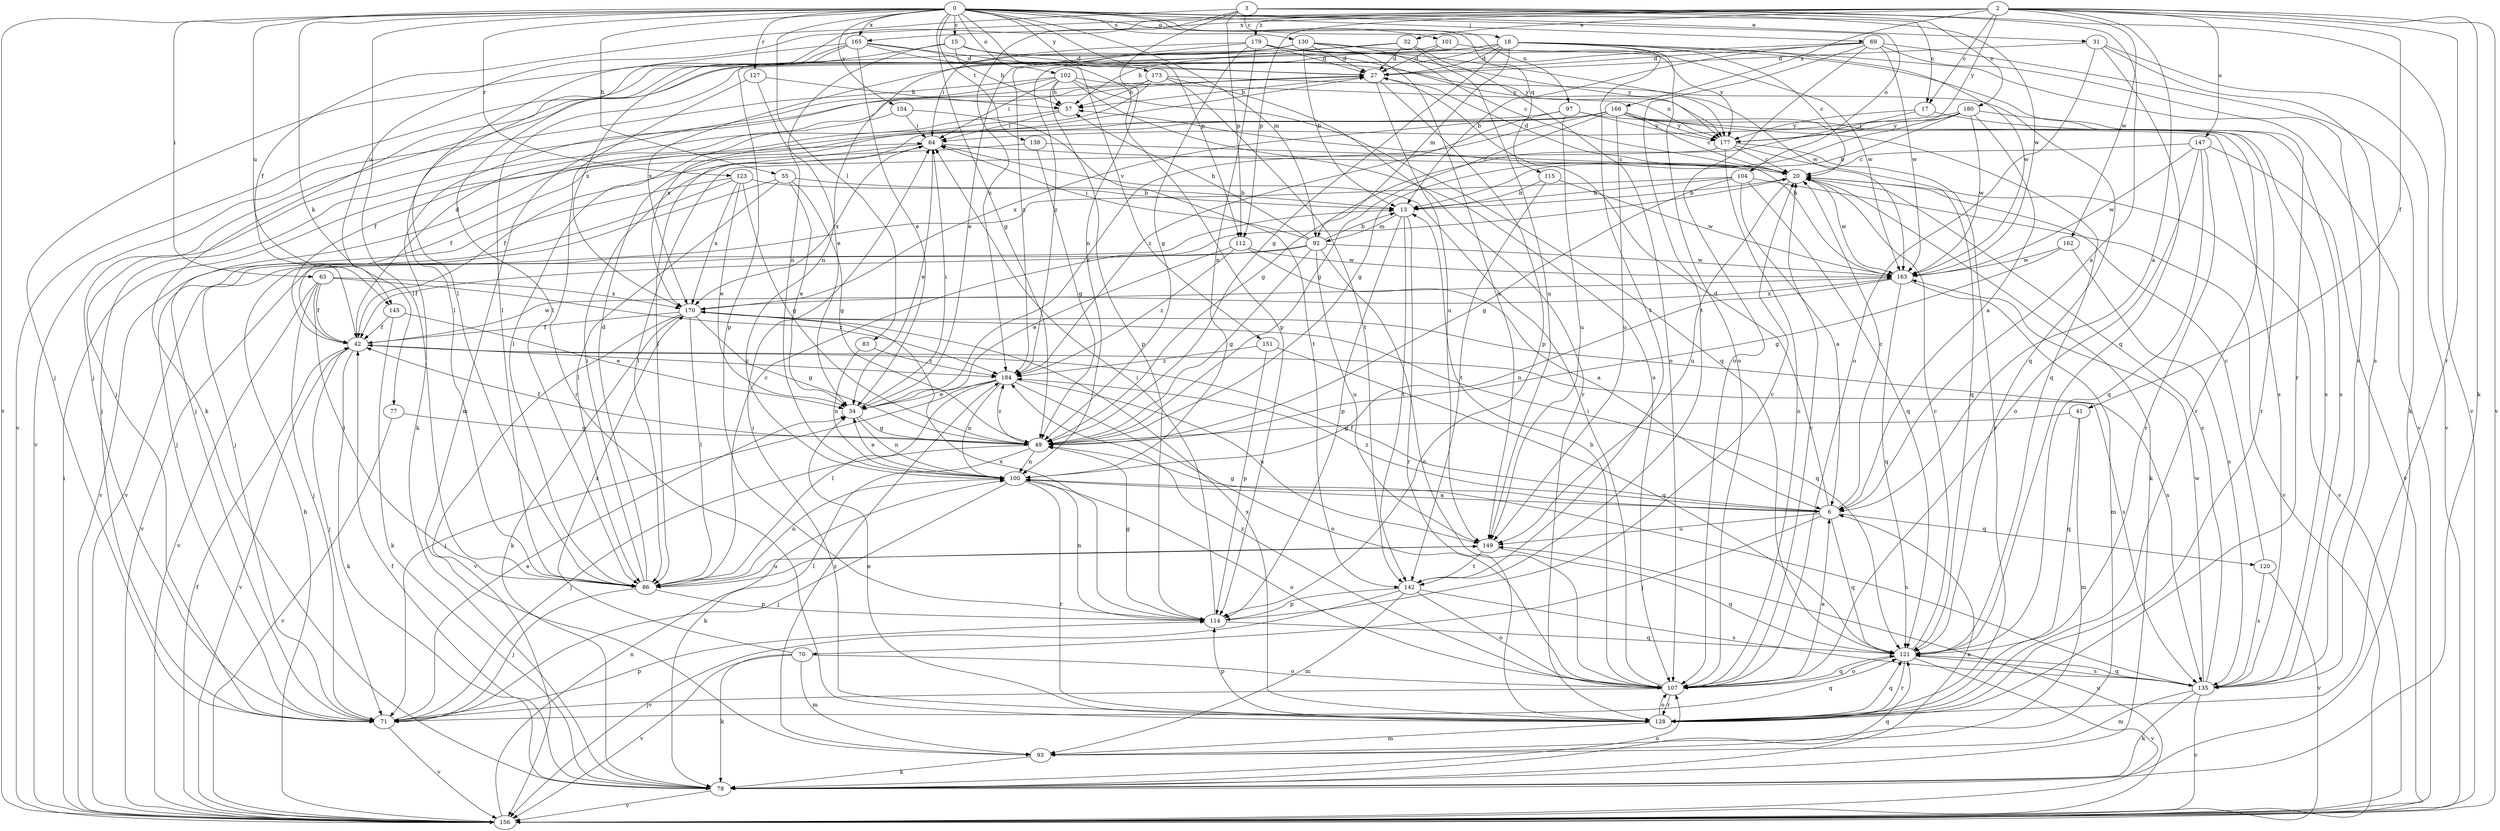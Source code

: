 strict digraph  {
0;
2;
3;
6;
13;
15;
17;
18;
20;
27;
31;
32;
34;
41;
42;
49;
55;
57;
63;
64;
69;
70;
71;
77;
78;
83;
86;
92;
93;
97;
100;
101;
102;
104;
107;
112;
114;
115;
120;
121;
123;
127;
128;
130;
135;
138;
142;
145;
147;
149;
151;
154;
156;
162;
163;
165;
166;
170;
173;
177;
179;
180;
184;
0 -> 15  [label=c];
0 -> 17  [label=c];
0 -> 31  [label=e];
0 -> 49  [label=g];
0 -> 55  [label=h];
0 -> 63  [label=i];
0 -> 69  [label=j];
0 -> 77  [label=k];
0 -> 83  [label=l];
0 -> 86  [label=l];
0 -> 92  [label=m];
0 -> 97  [label=n];
0 -> 101  [label=o];
0 -> 102  [label=o];
0 -> 104  [label=o];
0 -> 112  [label=p];
0 -> 115  [label=q];
0 -> 123  [label=r];
0 -> 127  [label=r];
0 -> 130  [label=s];
0 -> 138  [label=t];
0 -> 145  [label=u];
0 -> 151  [label=v];
0 -> 154  [label=v];
0 -> 156  [label=v];
0 -> 165  [label=x];
0 -> 173  [label=y];
2 -> 6  [label=a];
2 -> 17  [label=c];
2 -> 32  [label=e];
2 -> 41  [label=f];
2 -> 78  [label=k];
2 -> 86  [label=l];
2 -> 112  [label=p];
2 -> 128  [label=r];
2 -> 145  [label=u];
2 -> 147  [label=u];
2 -> 156  [label=v];
2 -> 162  [label=w];
2 -> 165  [label=x];
2 -> 166  [label=x];
2 -> 177  [label=y];
2 -> 179  [label=z];
3 -> 6  [label=a];
3 -> 18  [label=c];
3 -> 42  [label=f];
3 -> 100  [label=n];
3 -> 112  [label=p];
3 -> 156  [label=v];
3 -> 163  [label=w];
3 -> 180  [label=z];
3 -> 184  [label=z];
6 -> 20  [label=c];
6 -> 27  [label=d];
6 -> 42  [label=f];
6 -> 49  [label=g];
6 -> 70  [label=j];
6 -> 120  [label=q];
6 -> 121  [label=q];
6 -> 149  [label=u];
6 -> 184  [label=z];
13 -> 92  [label=m];
13 -> 114  [label=p];
13 -> 128  [label=r];
13 -> 142  [label=t];
15 -> 27  [label=d];
15 -> 57  [label=h];
15 -> 100  [label=n];
15 -> 114  [label=p];
15 -> 177  [label=y];
17 -> 49  [label=g];
17 -> 128  [label=r];
17 -> 177  [label=y];
18 -> 20  [label=c];
18 -> 27  [label=d];
18 -> 49  [label=g];
18 -> 71  [label=j];
18 -> 92  [label=m];
18 -> 107  [label=o];
18 -> 142  [label=t];
18 -> 156  [label=v];
18 -> 163  [label=w];
18 -> 170  [label=x];
18 -> 184  [label=z];
20 -> 13  [label=b];
20 -> 27  [label=d];
20 -> 78  [label=k];
20 -> 149  [label=u];
20 -> 156  [label=v];
20 -> 163  [label=w];
27 -> 57  [label=h];
27 -> 71  [label=j];
27 -> 114  [label=p];
27 -> 149  [label=u];
31 -> 27  [label=d];
31 -> 107  [label=o];
31 -> 121  [label=q];
31 -> 135  [label=s];
31 -> 156  [label=v];
32 -> 27  [label=d];
32 -> 57  [label=h];
32 -> 86  [label=l];
32 -> 107  [label=o];
32 -> 149  [label=u];
34 -> 49  [label=g];
34 -> 64  [label=i];
34 -> 100  [label=n];
41 -> 49  [label=g];
41 -> 93  [label=m];
41 -> 121  [label=q];
42 -> 27  [label=d];
42 -> 71  [label=j];
42 -> 78  [label=k];
42 -> 135  [label=s];
42 -> 156  [label=v];
42 -> 163  [label=w];
42 -> 184  [label=z];
49 -> 42  [label=f];
49 -> 71  [label=j];
49 -> 78  [label=k];
49 -> 100  [label=n];
49 -> 184  [label=z];
55 -> 13  [label=b];
55 -> 34  [label=e];
55 -> 49  [label=g];
55 -> 86  [label=l];
55 -> 156  [label=v];
57 -> 64  [label=i];
57 -> 71  [label=j];
63 -> 42  [label=f];
63 -> 71  [label=j];
63 -> 86  [label=l];
63 -> 156  [label=v];
63 -> 170  [label=x];
63 -> 184  [label=z];
64 -> 20  [label=c];
64 -> 34  [label=e];
64 -> 42  [label=f];
64 -> 170  [label=x];
69 -> 13  [label=b];
69 -> 27  [label=d];
69 -> 78  [label=k];
69 -> 86  [label=l];
69 -> 107  [label=o];
69 -> 135  [label=s];
69 -> 142  [label=t];
69 -> 163  [label=w];
70 -> 78  [label=k];
70 -> 93  [label=m];
70 -> 107  [label=o];
70 -> 156  [label=v];
70 -> 170  [label=x];
71 -> 34  [label=e];
71 -> 114  [label=p];
71 -> 121  [label=q];
71 -> 156  [label=v];
77 -> 49  [label=g];
77 -> 156  [label=v];
78 -> 6  [label=a];
78 -> 42  [label=f];
78 -> 107  [label=o];
78 -> 121  [label=q];
78 -> 156  [label=v];
83 -> 100  [label=n];
83 -> 184  [label=z];
86 -> 20  [label=c];
86 -> 27  [label=d];
86 -> 64  [label=i];
86 -> 71  [label=j];
86 -> 100  [label=n];
86 -> 114  [label=p];
86 -> 149  [label=u];
92 -> 13  [label=b];
92 -> 42  [label=f];
92 -> 49  [label=g];
92 -> 57  [label=h];
92 -> 64  [label=i];
92 -> 107  [label=o];
92 -> 149  [label=u];
92 -> 156  [label=v];
92 -> 163  [label=w];
93 -> 78  [label=k];
93 -> 184  [label=z];
97 -> 42  [label=f];
97 -> 135  [label=s];
97 -> 149  [label=u];
97 -> 177  [label=y];
97 -> 184  [label=z];
100 -> 6  [label=a];
100 -> 34  [label=e];
100 -> 71  [label=j];
100 -> 107  [label=o];
100 -> 128  [label=r];
101 -> 27  [label=d];
101 -> 163  [label=w];
101 -> 184  [label=z];
102 -> 57  [label=h];
102 -> 64  [label=i];
102 -> 93  [label=m];
102 -> 107  [label=o];
102 -> 114  [label=p];
102 -> 121  [label=q];
102 -> 156  [label=v];
102 -> 177  [label=n];
104 -> 6  [label=a];
104 -> 13  [label=b];
104 -> 49  [label=g];
104 -> 71  [label=j];
104 -> 121  [label=q];
104 -> 156  [label=v];
107 -> 6  [label=a];
107 -> 13  [label=b];
107 -> 20  [label=c];
107 -> 64  [label=i];
107 -> 71  [label=j];
107 -> 121  [label=q];
107 -> 128  [label=r];
107 -> 184  [label=z];
112 -> 6  [label=a];
112 -> 34  [label=e];
112 -> 163  [label=w];
112 -> 184  [label=z];
114 -> 20  [label=c];
114 -> 49  [label=g];
114 -> 64  [label=i];
114 -> 100  [label=n];
114 -> 121  [label=q];
114 -> 170  [label=x];
115 -> 13  [label=b];
115 -> 142  [label=t];
115 -> 163  [label=w];
120 -> 20  [label=c];
120 -> 135  [label=s];
120 -> 156  [label=v];
121 -> 20  [label=c];
121 -> 107  [label=o];
121 -> 128  [label=r];
121 -> 135  [label=s];
121 -> 156  [label=v];
123 -> 13  [label=b];
123 -> 34  [label=e];
123 -> 49  [label=g];
123 -> 71  [label=j];
123 -> 156  [label=v];
123 -> 170  [label=x];
127 -> 34  [label=e];
127 -> 57  [label=h];
127 -> 128  [label=r];
128 -> 34  [label=e];
128 -> 64  [label=i];
128 -> 93  [label=m];
128 -> 107  [label=o];
128 -> 114  [label=p];
128 -> 121  [label=q];
128 -> 170  [label=x];
130 -> 13  [label=b];
130 -> 20  [label=c];
130 -> 27  [label=d];
130 -> 78  [label=k];
130 -> 100  [label=n];
130 -> 149  [label=u];
130 -> 156  [label=v];
130 -> 177  [label=y];
135 -> 20  [label=c];
135 -> 78  [label=k];
135 -> 93  [label=m];
135 -> 100  [label=n];
135 -> 121  [label=q];
135 -> 156  [label=v];
135 -> 163  [label=w];
138 -> 20  [label=c];
138 -> 42  [label=f];
138 -> 49  [label=g];
142 -> 93  [label=m];
142 -> 107  [label=o];
142 -> 114  [label=p];
142 -> 135  [label=s];
142 -> 156  [label=v];
145 -> 34  [label=e];
145 -> 42  [label=f];
145 -> 78  [label=k];
147 -> 20  [label=c];
147 -> 107  [label=o];
147 -> 121  [label=q];
147 -> 128  [label=r];
147 -> 156  [label=v];
147 -> 163  [label=w];
149 -> 86  [label=l];
149 -> 121  [label=q];
149 -> 142  [label=t];
151 -> 114  [label=p];
151 -> 121  [label=q];
151 -> 184  [label=z];
154 -> 64  [label=i];
154 -> 86  [label=l];
154 -> 142  [label=t];
156 -> 13  [label=b];
156 -> 42  [label=f];
156 -> 64  [label=i];
156 -> 100  [label=n];
156 -> 149  [label=u];
162 -> 49  [label=g];
162 -> 135  [label=s];
162 -> 163  [label=w];
163 -> 57  [label=h];
163 -> 93  [label=m];
163 -> 100  [label=n];
163 -> 121  [label=q];
163 -> 170  [label=x];
165 -> 27  [label=d];
165 -> 34  [label=e];
165 -> 71  [label=j];
165 -> 86  [label=l];
165 -> 114  [label=p];
165 -> 170  [label=x];
165 -> 177  [label=y];
166 -> 20  [label=c];
166 -> 34  [label=e];
166 -> 49  [label=g];
166 -> 71  [label=j];
166 -> 86  [label=l];
166 -> 121  [label=q];
166 -> 128  [label=r];
166 -> 135  [label=s];
166 -> 149  [label=u];
166 -> 170  [label=x];
166 -> 177  [label=y];
170 -> 42  [label=f];
170 -> 49  [label=g];
170 -> 78  [label=k];
170 -> 86  [label=l];
170 -> 121  [label=q];
170 -> 135  [label=s];
170 -> 156  [label=v];
173 -> 57  [label=h];
173 -> 78  [label=k];
173 -> 121  [label=q];
173 -> 128  [label=r];
173 -> 142  [label=t];
173 -> 170  [label=x];
177 -> 20  [label=c];
177 -> 86  [label=l];
177 -> 107  [label=o];
177 -> 121  [label=q];
177 -> 128  [label=r];
179 -> 27  [label=d];
179 -> 34  [label=e];
179 -> 49  [label=g];
179 -> 64  [label=i];
179 -> 100  [label=n];
179 -> 128  [label=r];
179 -> 163  [label=w];
179 -> 177  [label=y];
180 -> 6  [label=a];
180 -> 13  [label=b];
180 -> 49  [label=g];
180 -> 64  [label=i];
180 -> 135  [label=s];
180 -> 163  [label=w];
180 -> 177  [label=y];
184 -> 34  [label=e];
184 -> 71  [label=j];
184 -> 86  [label=l];
184 -> 100  [label=n];
184 -> 107  [label=o];
184 -> 149  [label=u];
}
